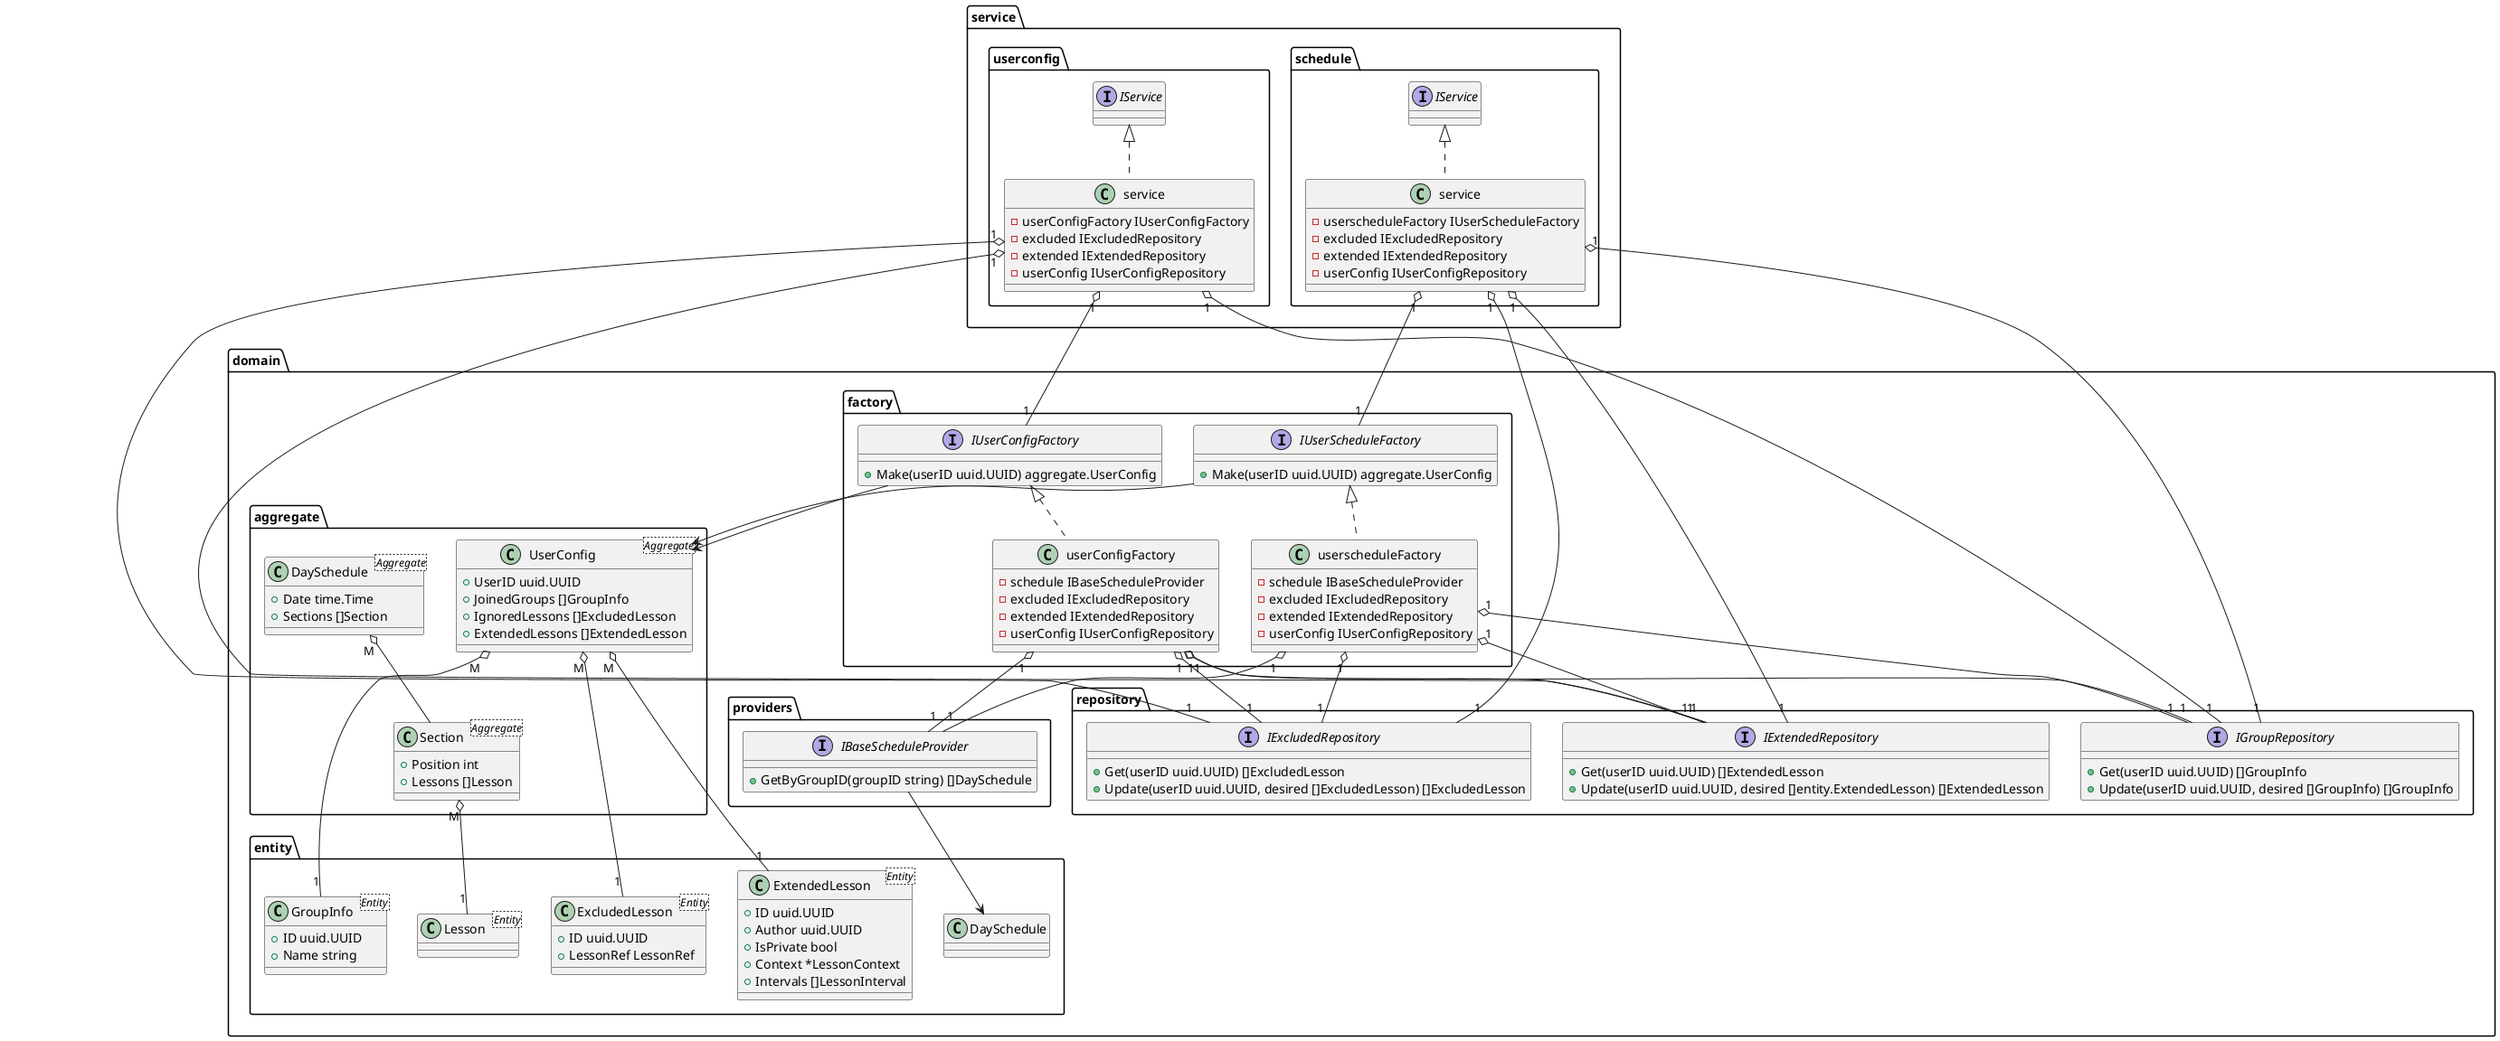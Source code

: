 @startuml class_diagramm

namespace domain {
    namespace entity {
        class Lesson <Entity> {

        }

        class ExcludedLesson <Entity> {
            +ID uuid.UUID
            +LessonRef LessonRef
        }

        class ExtendedLesson <Entity> {
            +ID uuid.UUID
            +Author uuid.UUID
            +IsPrivate bool
            +Context *LessonContext
            +Intervals []LessonInterval
        }

        class GroupInfo <Entity> {
            + ID uuid.UUID
            + Name string
        }
    }

    namespace aggregate {
        class UserConfig <Aggregate> {
            +UserID uuid.UUID
            +JoinedGroups []GroupInfo
            +IgnoredLessons []ExcludedLesson
            +ExtendedLessons []ExtendedLesson
        }

        class DaySchedule <Aggregate> {
            +Date time.Time
            +Sections []Section
        }

        class Section <Aggregate> {
            +Position int
            +Lessons []Lesson
        }

        DaySchedule "M" o-- Section
        Section "M" o-- "1" domain.entity.Lesson
    }

    domain.aggregate.UserConfig "M" o-- "1" domain.entity.ExcludedLesson
    domain.aggregate.UserConfig "M" o-- "1" domain.entity.ExtendedLesson
    domain.aggregate.UserConfig "M" o-- "1" domain.entity.GroupInfo

    namespace repository {
        interface IExcludedRepository {
            +Get(userID uuid.UUID) []ExcludedLesson
            +Update(userID uuid.UUID, desired []ExcludedLesson) []ExcludedLesson
        }

        interface IExtendedRepository {
            +Get(userID uuid.UUID) []ExtendedLesson
            +Update(userID uuid.UUID, desired []entity.ExtendedLesson) []ExtendedLesson
        }

        interface IGroupRepository {
            +Get(userID uuid.UUID) []GroupInfo
            +Update(userID uuid.UUID, desired []GroupInfo) []GroupInfo
        }
    }

    namespace providers {
        interface IBaseScheduleProvider {
            +GetByGroupID(groupID string) []DaySchedule
        }

        IBaseScheduleProvider --> domain.entity.DaySchedule
    }

    namespace factory {
        interface IUserConfigFactory {
            +Make(userID uuid.UUID) aggregate.UserConfig
        }

        IUserConfigFactory --> domain.aggregate.UserConfig

        class userConfigFactory implements IUserConfigFactory {
            -schedule IBaseScheduleProvider
            -excluded IExcludedRepository
            -extended IExtendedRepository
            -userConfig IUserConfigRepository
        }

        userConfigFactory "1" o-- "1" domain.repository.IExcludedRepository
        userConfigFactory "1" o-- "1" domain.repository.IExtendedRepository
        userConfigFactory "1" o-- "1" domain.repository.IGroupRepository
        userConfigFactory "1" o-- "1" domain.providers.IBaseScheduleProvider

        interface IUserScheduleFactory {
            +Make(userID uuid.UUID) aggregate.UserConfig
        }

        IUserScheduleFactory --> domain.aggregate.UserConfig

        class userscheduleFactory implements IUserScheduleFactory {
            -schedule IBaseScheduleProvider
            -excluded IExcludedRepository
            -extended IExtendedRepository
            -userConfig IUserConfigRepository
        }

        userscheduleFactory "1" o-- "1" domain.repository.IExcludedRepository
        userscheduleFactory "1" o-- "1" domain.repository.IExtendedRepository
        userscheduleFactory "1" o-- "1" domain.repository.IGroupRepository
        userscheduleFactory "1" o-- "1" domain.providers.IBaseScheduleProvider
    }
}

namespace service {
    namespace userconfig {
        interface IService {

        }

        class service implements IService {
            -userConfigFactory IUserConfigFactory
            -excluded IExcludedRepository
            -extended IExtendedRepository
            -userConfig IUserConfigRepository
        }

        service "1" o-- "1" domain.factory.IUserConfigFactory
        service "1" o-- "1" domain.repository.IExcludedRepository
        service "1" o-- "1" domain.repository.IExtendedRepository
        service "1" o-- "1" domain.repository.IGroupRepository
    }

    namespace schedule {
        interface IService {

        }

        class service implements IService {
            -userscheduleFactory IUserScheduleFactory
            -excluded IExcludedRepository
            -extended IExtendedRepository
            -userConfig IUserConfigRepository
        }

        service "1" o-- "1" domain.factory.IUserScheduleFactory
        service "1" o-- "1" domain.repository.IExcludedRepository
        service "1" o-- "1" domain.repository.IExtendedRepository
        service "1" o-- "1" domain.repository.IGroupRepository
    }
}

@enduml